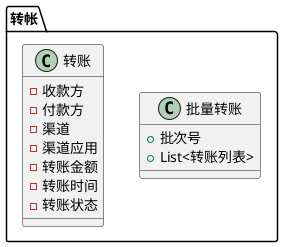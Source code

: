 @startuml
'https://plantuml.com/class-diagram

package 转帐{

class 批量转账{
    + 批次号
    + List<转账列表>
}

class 转账 {
    - 收款方
    - 付款方
    - 渠道
    - 渠道应用
    - 转账金额
    - 转账时间
    - 转账状态
}


}
@enduml
